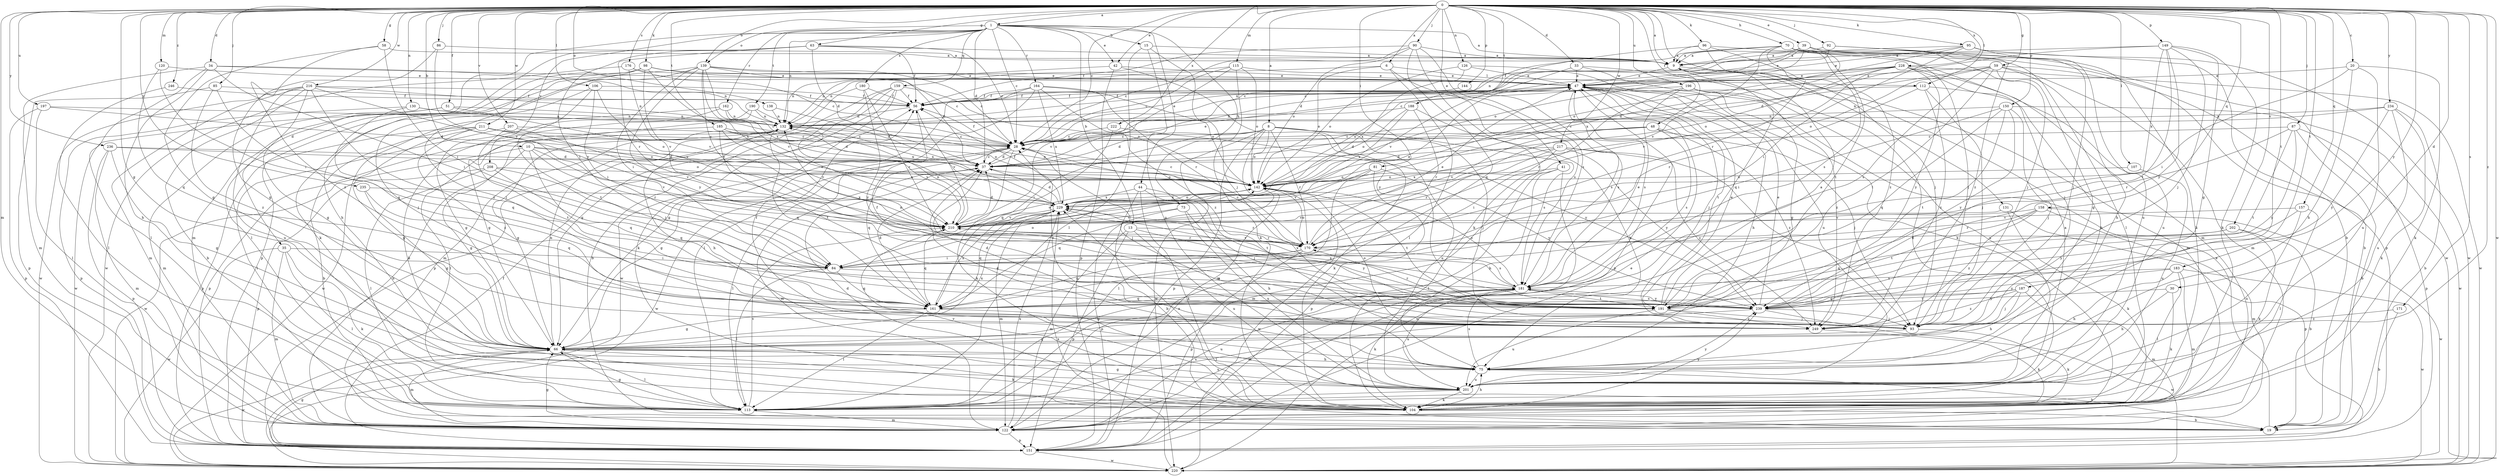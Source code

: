 strict digraph  {
0;
1;
6;
8;
9;
10;
13;
15;
19;
20;
28;
30;
33;
34;
35;
37;
39;
41;
42;
44;
47;
48;
51;
56;
58;
59;
63;
66;
70;
73;
75;
81;
84;
85;
86;
87;
90;
92;
93;
95;
96;
98;
104;
106;
107;
112;
113;
115;
120;
122;
126;
130;
131;
132;
138;
139;
142;
144;
149;
150;
151;
157;
158;
159;
161;
162;
164;
170;
171;
176;
180;
181;
183;
185;
187;
188;
190;
191;
196;
197;
201;
202;
207;
208;
210;
211;
216;
217;
220;
222;
228;
229;
234;
235;
236;
239;
246;
249;
0 -> 1  [label=a];
0 -> 6  [label=a];
0 -> 8  [label=a];
0 -> 9  [label=a];
0 -> 10  [label=b];
0 -> 20  [label=c];
0 -> 28  [label=c];
0 -> 30  [label=d];
0 -> 33  [label=d];
0 -> 34  [label=d];
0 -> 39  [label=e];
0 -> 41  [label=e];
0 -> 42  [label=e];
0 -> 48  [label=f];
0 -> 51  [label=f];
0 -> 58  [label=g];
0 -> 59  [label=g];
0 -> 63  [label=g];
0 -> 66  [label=g];
0 -> 70  [label=h];
0 -> 81  [label=i];
0 -> 85  [label=j];
0 -> 86  [label=j];
0 -> 87  [label=j];
0 -> 90  [label=j];
0 -> 92  [label=j];
0 -> 95  [label=k];
0 -> 96  [label=k];
0 -> 98  [label=k];
0 -> 106  [label=l];
0 -> 107  [label=l];
0 -> 112  [label=l];
0 -> 115  [label=m];
0 -> 120  [label=m];
0 -> 122  [label=m];
0 -> 126  [label=n];
0 -> 130  [label=n];
0 -> 131  [label=n];
0 -> 138  [label=o];
0 -> 139  [label=o];
0 -> 144  [label=p];
0 -> 149  [label=p];
0 -> 150  [label=p];
0 -> 157  [label=q];
0 -> 158  [label=q];
0 -> 171  [label=s];
0 -> 176  [label=s];
0 -> 183  [label=t];
0 -> 185  [label=t];
0 -> 187  [label=t];
0 -> 188  [label=t];
0 -> 196  [label=u];
0 -> 197  [label=u];
0 -> 202  [label=v];
0 -> 207  [label=v];
0 -> 211  [label=w];
0 -> 216  [label=w];
0 -> 217  [label=w];
0 -> 220  [label=w];
0 -> 222  [label=x];
0 -> 228  [label=x];
0 -> 234  [label=y];
0 -> 235  [label=y];
0 -> 236  [label=y];
0 -> 239  [label=y];
0 -> 246  [label=z];
0 -> 249  [label=z];
1 -> 9  [label=a];
1 -> 13  [label=b];
1 -> 15  [label=b];
1 -> 28  [label=c];
1 -> 35  [label=d];
1 -> 37  [label=d];
1 -> 42  [label=e];
1 -> 44  [label=e];
1 -> 73  [label=h];
1 -> 132  [label=n];
1 -> 139  [label=o];
1 -> 159  [label=q];
1 -> 162  [label=r];
1 -> 164  [label=r];
1 -> 180  [label=s];
1 -> 190  [label=t];
1 -> 208  [label=v];
6 -> 112  [label=l];
6 -> 113  [label=l];
6 -> 132  [label=n];
6 -> 142  [label=o];
6 -> 181  [label=s];
8 -> 28  [label=c];
8 -> 37  [label=d];
8 -> 84  [label=i];
8 -> 93  [label=j];
8 -> 104  [label=k];
8 -> 122  [label=m];
8 -> 142  [label=o];
8 -> 151  [label=p];
8 -> 170  [label=r];
8 -> 181  [label=s];
8 -> 201  [label=u];
8 -> 220  [label=w];
9 -> 47  [label=e];
9 -> 122  [label=m];
9 -> 161  [label=q];
10 -> 37  [label=d];
10 -> 66  [label=g];
10 -> 142  [label=o];
10 -> 161  [label=q];
10 -> 170  [label=r];
10 -> 210  [label=v];
10 -> 220  [label=w];
13 -> 122  [label=m];
13 -> 151  [label=p];
13 -> 170  [label=r];
13 -> 201  [label=u];
13 -> 239  [label=y];
15 -> 9  [label=a];
15 -> 93  [label=j];
15 -> 113  [label=l];
15 -> 201  [label=u];
19 -> 47  [label=e];
20 -> 47  [label=e];
20 -> 75  [label=h];
20 -> 84  [label=i];
20 -> 104  [label=k];
20 -> 201  [label=u];
28 -> 37  [label=d];
28 -> 56  [label=f];
28 -> 66  [label=g];
28 -> 93  [label=j];
28 -> 104  [label=k];
28 -> 161  [label=q];
28 -> 220  [label=w];
30 -> 75  [label=h];
30 -> 104  [label=k];
30 -> 239  [label=y];
33 -> 47  [label=e];
33 -> 113  [label=l];
33 -> 201  [label=u];
33 -> 210  [label=v];
34 -> 47  [label=e];
34 -> 75  [label=h];
34 -> 84  [label=i];
34 -> 113  [label=l];
34 -> 122  [label=m];
34 -> 132  [label=n];
35 -> 84  [label=i];
35 -> 104  [label=k];
35 -> 113  [label=l];
35 -> 122  [label=m];
35 -> 220  [label=w];
37 -> 28  [label=c];
37 -> 47  [label=e];
37 -> 113  [label=l];
37 -> 122  [label=m];
37 -> 142  [label=o];
39 -> 9  [label=a];
39 -> 28  [label=c];
39 -> 47  [label=e];
39 -> 56  [label=f];
39 -> 93  [label=j];
39 -> 142  [label=o];
39 -> 220  [label=w];
39 -> 229  [label=x];
39 -> 249  [label=z];
41 -> 75  [label=h];
41 -> 113  [label=l];
41 -> 122  [label=m];
41 -> 142  [label=o];
41 -> 220  [label=w];
42 -> 47  [label=e];
42 -> 132  [label=n];
42 -> 151  [label=p];
42 -> 239  [label=y];
44 -> 19  [label=b];
44 -> 93  [label=j];
44 -> 104  [label=k];
44 -> 191  [label=t];
44 -> 229  [label=x];
47 -> 56  [label=f];
47 -> 75  [label=h];
47 -> 93  [label=j];
47 -> 142  [label=o];
47 -> 151  [label=p];
47 -> 181  [label=s];
47 -> 191  [label=t];
48 -> 28  [label=c];
48 -> 37  [label=d];
48 -> 93  [label=j];
48 -> 181  [label=s];
48 -> 210  [label=v];
48 -> 249  [label=z];
51 -> 122  [label=m];
51 -> 132  [label=n];
51 -> 142  [label=o];
51 -> 220  [label=w];
56 -> 132  [label=n];
56 -> 210  [label=v];
58 -> 9  [label=a];
58 -> 66  [label=g];
58 -> 84  [label=i];
58 -> 249  [label=z];
59 -> 19  [label=b];
59 -> 37  [label=d];
59 -> 47  [label=e];
59 -> 66  [label=g];
59 -> 75  [label=h];
59 -> 122  [label=m];
59 -> 142  [label=o];
59 -> 181  [label=s];
59 -> 191  [label=t];
63 -> 9  [label=a];
63 -> 28  [label=c];
63 -> 37  [label=d];
63 -> 56  [label=f];
63 -> 84  [label=i];
63 -> 122  [label=m];
63 -> 170  [label=r];
66 -> 75  [label=h];
66 -> 104  [label=k];
66 -> 113  [label=l];
66 -> 122  [label=m];
66 -> 132  [label=n];
66 -> 201  [label=u];
66 -> 220  [label=w];
66 -> 229  [label=x];
70 -> 9  [label=a];
70 -> 93  [label=j];
70 -> 113  [label=l];
70 -> 132  [label=n];
70 -> 151  [label=p];
70 -> 170  [label=r];
70 -> 181  [label=s];
70 -> 191  [label=t];
70 -> 210  [label=v];
70 -> 220  [label=w];
73 -> 75  [label=h];
73 -> 151  [label=p];
73 -> 201  [label=u];
73 -> 210  [label=v];
75 -> 19  [label=b];
75 -> 37  [label=d];
75 -> 181  [label=s];
75 -> 201  [label=u];
81 -> 113  [label=l];
81 -> 142  [label=o];
81 -> 151  [label=p];
81 -> 210  [label=v];
81 -> 239  [label=y];
84 -> 113  [label=l];
84 -> 142  [label=o];
84 -> 161  [label=q];
84 -> 181  [label=s];
85 -> 56  [label=f];
85 -> 151  [label=p];
85 -> 161  [label=q];
85 -> 249  [label=z];
86 -> 9  [label=a];
86 -> 66  [label=g];
86 -> 210  [label=v];
87 -> 19  [label=b];
87 -> 28  [label=c];
87 -> 151  [label=p];
87 -> 170  [label=r];
87 -> 191  [label=t];
87 -> 239  [label=y];
90 -> 9  [label=a];
90 -> 28  [label=c];
90 -> 56  [label=f];
90 -> 104  [label=k];
90 -> 142  [label=o];
90 -> 161  [label=q];
90 -> 181  [label=s];
92 -> 9  [label=a];
92 -> 28  [label=c];
92 -> 93  [label=j];
92 -> 104  [label=k];
93 -> 66  [label=g];
93 -> 104  [label=k];
95 -> 9  [label=a];
95 -> 19  [label=b];
95 -> 47  [label=e];
95 -> 84  [label=i];
95 -> 142  [label=o];
95 -> 201  [label=u];
96 -> 9  [label=a];
96 -> 37  [label=d];
96 -> 93  [label=j];
96 -> 122  [label=m];
96 -> 249  [label=z];
98 -> 28  [label=c];
98 -> 47  [label=e];
98 -> 75  [label=h];
98 -> 93  [label=j];
98 -> 113  [label=l];
98 -> 210  [label=v];
98 -> 229  [label=x];
104 -> 19  [label=b];
104 -> 37  [label=d];
104 -> 75  [label=h];
104 -> 210  [label=v];
104 -> 229  [label=x];
104 -> 239  [label=y];
106 -> 56  [label=f];
106 -> 84  [label=i];
106 -> 93  [label=j];
106 -> 191  [label=t];
106 -> 210  [label=v];
107 -> 142  [label=o];
107 -> 201  [label=u];
112 -> 56  [label=f];
112 -> 75  [label=h];
112 -> 93  [label=j];
112 -> 170  [label=r];
112 -> 249  [label=z];
113 -> 66  [label=g];
113 -> 122  [label=m];
113 -> 210  [label=v];
115 -> 28  [label=c];
115 -> 47  [label=e];
115 -> 104  [label=k];
115 -> 132  [label=n];
115 -> 142  [label=o];
115 -> 210  [label=v];
120 -> 47  [label=e];
120 -> 84  [label=i];
120 -> 161  [label=q];
122 -> 66  [label=g];
122 -> 132  [label=n];
122 -> 151  [label=p];
122 -> 181  [label=s];
122 -> 229  [label=x];
126 -> 47  [label=e];
126 -> 104  [label=k];
126 -> 142  [label=o];
126 -> 229  [label=x];
130 -> 28  [label=c];
130 -> 132  [label=n];
130 -> 151  [label=p];
130 -> 161  [label=q];
131 -> 104  [label=k];
131 -> 151  [label=p];
131 -> 210  [label=v];
132 -> 28  [label=c];
132 -> 66  [label=g];
132 -> 75  [label=h];
132 -> 113  [label=l];
132 -> 161  [label=q];
132 -> 210  [label=v];
138 -> 37  [label=d];
138 -> 132  [label=n];
139 -> 28  [label=c];
139 -> 37  [label=d];
139 -> 47  [label=e];
139 -> 84  [label=i];
139 -> 104  [label=k];
139 -> 151  [label=p];
139 -> 170  [label=r];
139 -> 210  [label=v];
139 -> 229  [label=x];
139 -> 239  [label=y];
142 -> 28  [label=c];
142 -> 132  [label=n];
142 -> 161  [label=q];
142 -> 191  [label=t];
142 -> 220  [label=w];
142 -> 229  [label=x];
144 -> 56  [label=f];
144 -> 181  [label=s];
149 -> 9  [label=a];
149 -> 37  [label=d];
149 -> 66  [label=g];
149 -> 93  [label=j];
149 -> 104  [label=k];
149 -> 191  [label=t];
149 -> 229  [label=x];
149 -> 239  [label=y];
150 -> 84  [label=i];
150 -> 93  [label=j];
150 -> 132  [label=n];
150 -> 161  [label=q];
150 -> 191  [label=t];
150 -> 220  [label=w];
150 -> 239  [label=y];
151 -> 47  [label=e];
151 -> 56  [label=f];
151 -> 66  [label=g];
151 -> 220  [label=w];
157 -> 113  [label=l];
157 -> 201  [label=u];
157 -> 210  [label=v];
157 -> 239  [label=y];
158 -> 122  [label=m];
158 -> 170  [label=r];
158 -> 191  [label=t];
158 -> 210  [label=v];
158 -> 220  [label=w];
158 -> 249  [label=z];
159 -> 19  [label=b];
159 -> 56  [label=f];
159 -> 66  [label=g];
159 -> 104  [label=k];
159 -> 142  [label=o];
159 -> 151  [label=p];
159 -> 220  [label=w];
161 -> 37  [label=d];
161 -> 66  [label=g];
161 -> 113  [label=l];
161 -> 201  [label=u];
161 -> 229  [label=x];
162 -> 66  [label=g];
162 -> 132  [label=n];
162 -> 220  [label=w];
162 -> 229  [label=x];
164 -> 56  [label=f];
164 -> 66  [label=g];
164 -> 113  [label=l];
164 -> 142  [label=o];
164 -> 170  [label=r];
164 -> 229  [label=x];
164 -> 249  [label=z];
170 -> 28  [label=c];
170 -> 47  [label=e];
170 -> 84  [label=i];
170 -> 142  [label=o];
170 -> 151  [label=p];
170 -> 161  [label=q];
170 -> 181  [label=s];
170 -> 210  [label=v];
171 -> 19  [label=b];
171 -> 249  [label=z];
176 -> 28  [label=c];
176 -> 47  [label=e];
176 -> 210  [label=v];
176 -> 220  [label=w];
180 -> 56  [label=f];
180 -> 122  [label=m];
180 -> 170  [label=r];
180 -> 239  [label=y];
181 -> 47  [label=e];
181 -> 66  [label=g];
181 -> 104  [label=k];
181 -> 122  [label=m];
181 -> 132  [label=n];
181 -> 142  [label=o];
181 -> 161  [label=q];
181 -> 191  [label=t];
181 -> 201  [label=u];
181 -> 229  [label=x];
181 -> 239  [label=y];
183 -> 75  [label=h];
183 -> 113  [label=l];
183 -> 122  [label=m];
183 -> 181  [label=s];
183 -> 220  [label=w];
183 -> 239  [label=y];
185 -> 28  [label=c];
185 -> 142  [label=o];
185 -> 151  [label=p];
185 -> 191  [label=t];
185 -> 210  [label=v];
187 -> 75  [label=h];
187 -> 93  [label=j];
187 -> 122  [label=m];
187 -> 161  [label=q];
187 -> 191  [label=t];
187 -> 249  [label=z];
188 -> 75  [label=h];
188 -> 132  [label=n];
188 -> 142  [label=o];
188 -> 170  [label=r];
188 -> 229  [label=x];
190 -> 66  [label=g];
190 -> 104  [label=k];
190 -> 132  [label=n];
190 -> 229  [label=x];
191 -> 9  [label=a];
191 -> 47  [label=e];
191 -> 56  [label=f];
191 -> 93  [label=j];
191 -> 170  [label=r];
191 -> 201  [label=u];
191 -> 249  [label=z];
196 -> 56  [label=f];
196 -> 66  [label=g];
196 -> 170  [label=r];
196 -> 181  [label=s];
196 -> 201  [label=u];
196 -> 249  [label=z];
197 -> 37  [label=d];
197 -> 113  [label=l];
197 -> 132  [label=n];
197 -> 151  [label=p];
201 -> 9  [label=a];
201 -> 66  [label=g];
201 -> 104  [label=k];
201 -> 113  [label=l];
201 -> 239  [label=y];
202 -> 19  [label=b];
202 -> 104  [label=k];
202 -> 161  [label=q];
202 -> 170  [label=r];
207 -> 28  [label=c];
207 -> 113  [label=l];
207 -> 191  [label=t];
207 -> 210  [label=v];
208 -> 84  [label=i];
208 -> 113  [label=l];
208 -> 142  [label=o];
208 -> 151  [label=p];
208 -> 161  [label=q];
210 -> 37  [label=d];
210 -> 47  [label=e];
210 -> 132  [label=n];
210 -> 142  [label=o];
210 -> 161  [label=q];
210 -> 170  [label=r];
211 -> 19  [label=b];
211 -> 28  [label=c];
211 -> 37  [label=d];
211 -> 66  [label=g];
211 -> 142  [label=o];
211 -> 151  [label=p];
211 -> 249  [label=z];
216 -> 19  [label=b];
216 -> 56  [label=f];
216 -> 66  [label=g];
216 -> 122  [label=m];
216 -> 132  [label=n];
216 -> 201  [label=u];
216 -> 210  [label=v];
216 -> 220  [label=w];
216 -> 239  [label=y];
217 -> 37  [label=d];
217 -> 84  [label=i];
217 -> 93  [label=j];
217 -> 170  [label=r];
217 -> 229  [label=x];
217 -> 239  [label=y];
217 -> 249  [label=z];
220 -> 229  [label=x];
222 -> 28  [label=c];
222 -> 161  [label=q];
222 -> 239  [label=y];
228 -> 28  [label=c];
228 -> 47  [label=e];
228 -> 93  [label=j];
228 -> 132  [label=n];
228 -> 142  [label=o];
228 -> 201  [label=u];
228 -> 210  [label=v];
228 -> 220  [label=w];
228 -> 239  [label=y];
229 -> 37  [label=d];
229 -> 56  [label=f];
229 -> 122  [label=m];
229 -> 142  [label=o];
229 -> 161  [label=q];
229 -> 170  [label=r];
229 -> 210  [label=v];
234 -> 19  [label=b];
234 -> 28  [label=c];
234 -> 104  [label=k];
234 -> 132  [label=n];
234 -> 201  [label=u];
234 -> 239  [label=y];
235 -> 66  [label=g];
235 -> 161  [label=q];
235 -> 229  [label=x];
236 -> 37  [label=d];
236 -> 66  [label=g];
236 -> 122  [label=m];
236 -> 142  [label=o];
236 -> 151  [label=p];
239 -> 47  [label=e];
239 -> 93  [label=j];
239 -> 113  [label=l];
239 -> 181  [label=s];
239 -> 220  [label=w];
239 -> 229  [label=x];
246 -> 56  [label=f];
246 -> 113  [label=l];
249 -> 28  [label=c];
249 -> 37  [label=d];
249 -> 56  [label=f];
249 -> 104  [label=k];
249 -> 142  [label=o];
}

